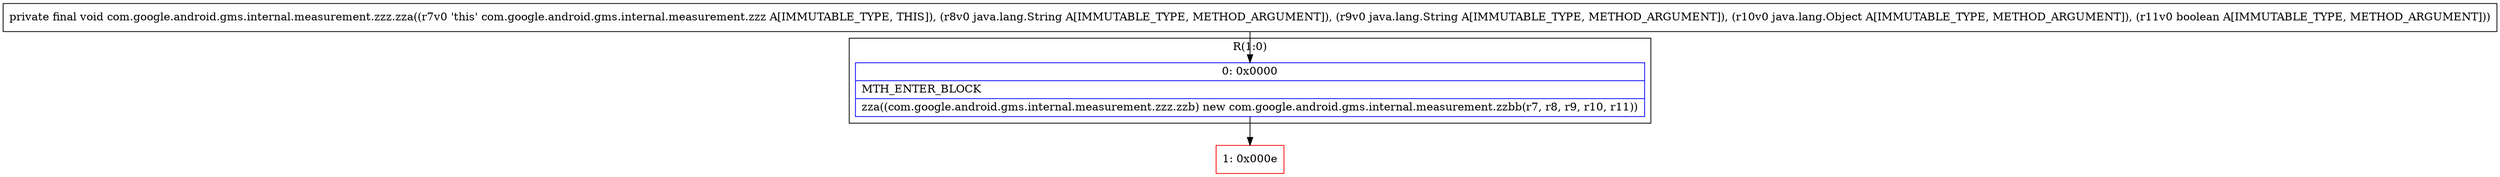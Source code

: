 digraph "CFG forcom.google.android.gms.internal.measurement.zzz.zza(Ljava\/lang\/String;Ljava\/lang\/String;Ljava\/lang\/Object;Z)V" {
subgraph cluster_Region_1397345589 {
label = "R(1:0)";
node [shape=record,color=blue];
Node_0 [shape=record,label="{0\:\ 0x0000|MTH_ENTER_BLOCK\l|zza((com.google.android.gms.internal.measurement.zzz.zzb) new com.google.android.gms.internal.measurement.zzbb(r7, r8, r9, r10, r11))\l}"];
}
Node_1 [shape=record,color=red,label="{1\:\ 0x000e}"];
MethodNode[shape=record,label="{private final void com.google.android.gms.internal.measurement.zzz.zza((r7v0 'this' com.google.android.gms.internal.measurement.zzz A[IMMUTABLE_TYPE, THIS]), (r8v0 java.lang.String A[IMMUTABLE_TYPE, METHOD_ARGUMENT]), (r9v0 java.lang.String A[IMMUTABLE_TYPE, METHOD_ARGUMENT]), (r10v0 java.lang.Object A[IMMUTABLE_TYPE, METHOD_ARGUMENT]), (r11v0 boolean A[IMMUTABLE_TYPE, METHOD_ARGUMENT])) }"];
MethodNode -> Node_0;
Node_0 -> Node_1;
}

